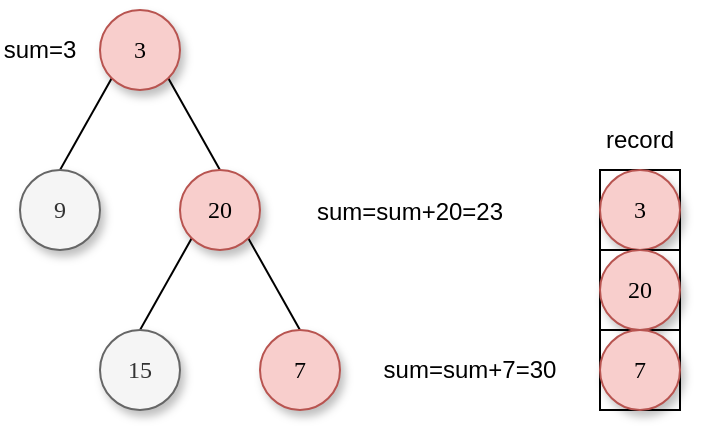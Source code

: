 <mxfile version="16.1.0" type="github">
  <diagram id="dbqqi3C47ijJKA_Fh1tV" name="第 1 页">
    <mxGraphModel dx="1042" dy="-622" grid="1" gridSize="10" guides="1" tooltips="1" connect="1" arrows="1" fold="1" page="1" pageScale="1" pageWidth="827" pageHeight="1169" math="0" shadow="0">
      <root>
        <mxCell id="0" />
        <mxCell id="1" parent="0" />
        <mxCell id="89kvmyf3B6sa9Tdo-k7o-1" style="rounded=0;orthogonalLoop=1;jettySize=auto;html=1;exitX=0;exitY=1;exitDx=0;exitDy=0;entryX=0.5;entryY=0;entryDx=0;entryDy=0;endArrow=none;endFill=0;sketch=0;" edge="1" parent="1" source="89kvmyf3B6sa9Tdo-k7o-3" target="89kvmyf3B6sa9Tdo-k7o-4">
          <mxGeometry relative="1" as="geometry" />
        </mxCell>
        <mxCell id="89kvmyf3B6sa9Tdo-k7o-2" style="edgeStyle=none;rounded=0;orthogonalLoop=1;jettySize=auto;html=1;exitX=1;exitY=1;exitDx=0;exitDy=0;entryX=0.5;entryY=0;entryDx=0;entryDy=0;endArrow=none;endFill=0;sketch=0;" edge="1" parent="1" source="89kvmyf3B6sa9Tdo-k7o-3" target="89kvmyf3B6sa9Tdo-k7o-7">
          <mxGeometry relative="1" as="geometry" />
        </mxCell>
        <mxCell id="89kvmyf3B6sa9Tdo-k7o-3" value="&lt;font face=&quot;Comic Sans MS&quot;&gt;3&lt;/font&gt;" style="ellipse;whiteSpace=wrap;html=1;fillColor=#f8cecc;strokeColor=#b85450;shadow=1;sketch=0;" vertex="1" parent="1">
          <mxGeometry x="350" y="1310" width="40" height="40" as="geometry" />
        </mxCell>
        <mxCell id="89kvmyf3B6sa9Tdo-k7o-4" value="&lt;font face=&quot;Comic Sans MS&quot;&gt;9&lt;/font&gt;" style="ellipse;whiteSpace=wrap;html=1;fillColor=#f5f5f5;strokeColor=#666666;shadow=1;fontColor=#333333;sketch=0;" vertex="1" parent="1">
          <mxGeometry x="310" y="1390" width="40" height="40" as="geometry" />
        </mxCell>
        <mxCell id="89kvmyf3B6sa9Tdo-k7o-5" style="edgeStyle=none;rounded=0;orthogonalLoop=1;jettySize=auto;html=1;exitX=0;exitY=1;exitDx=0;exitDy=0;entryX=0.5;entryY=0;entryDx=0;entryDy=0;endArrow=none;endFill=0;sketch=0;" edge="1" parent="1" source="89kvmyf3B6sa9Tdo-k7o-7" target="89kvmyf3B6sa9Tdo-k7o-8">
          <mxGeometry relative="1" as="geometry" />
        </mxCell>
        <mxCell id="89kvmyf3B6sa9Tdo-k7o-6" style="edgeStyle=none;rounded=0;orthogonalLoop=1;jettySize=auto;html=1;exitX=1;exitY=1;exitDx=0;exitDy=0;entryX=0.5;entryY=0;entryDx=0;entryDy=0;endArrow=none;endFill=0;sketch=0;" edge="1" parent="1" source="89kvmyf3B6sa9Tdo-k7o-7" target="89kvmyf3B6sa9Tdo-k7o-9">
          <mxGeometry relative="1" as="geometry" />
        </mxCell>
        <mxCell id="89kvmyf3B6sa9Tdo-k7o-7" value="&lt;font face=&quot;Comic Sans MS&quot;&gt;20&lt;/font&gt;" style="ellipse;whiteSpace=wrap;html=1;fillColor=#f8cecc;strokeColor=#b85450;shadow=1;sketch=0;" vertex="1" parent="1">
          <mxGeometry x="390" y="1390" width="40" height="40" as="geometry" />
        </mxCell>
        <mxCell id="89kvmyf3B6sa9Tdo-k7o-8" value="&lt;font face=&quot;Comic Sans MS&quot;&gt;15&lt;/font&gt;" style="ellipse;whiteSpace=wrap;html=1;fillColor=#f5f5f5;strokeColor=#666666;shadow=1;fontColor=#333333;sketch=0;" vertex="1" parent="1">
          <mxGeometry x="350" y="1470" width="40" height="40" as="geometry" />
        </mxCell>
        <mxCell id="89kvmyf3B6sa9Tdo-k7o-9" value="&lt;font face=&quot;Comic Sans MS&quot;&gt;7&lt;/font&gt;" style="ellipse;whiteSpace=wrap;html=1;shadow=1;fillColor=#f8cecc;strokeColor=#b85450;sketch=0;" vertex="1" parent="1">
          <mxGeometry x="430" y="1470" width="40" height="40" as="geometry" />
        </mxCell>
        <mxCell id="89kvmyf3B6sa9Tdo-k7o-10" value="sum=3" style="text;html=1;strokeColor=none;fillColor=none;align=center;verticalAlign=middle;whiteSpace=wrap;rounded=0;" vertex="1" parent="1">
          <mxGeometry x="300" y="1310" width="40" height="39" as="geometry" />
        </mxCell>
        <mxCell id="89kvmyf3B6sa9Tdo-k7o-12" value="sum=sum+7=30" style="text;html=1;strokeColor=none;fillColor=none;align=center;verticalAlign=middle;whiteSpace=wrap;rounded=0;" vertex="1" parent="1">
          <mxGeometry x="480" y="1470" width="110" height="40" as="geometry" />
        </mxCell>
        <mxCell id="89kvmyf3B6sa9Tdo-k7o-13" value="sum=sum+20=23" style="text;html=1;strokeColor=none;fillColor=none;align=center;verticalAlign=middle;whiteSpace=wrap;rounded=0;" vertex="1" parent="1">
          <mxGeometry x="450" y="1391" width="110" height="40" as="geometry" />
        </mxCell>
        <mxCell id="89kvmyf3B6sa9Tdo-k7o-15" value="" style="rounded=0;whiteSpace=wrap;html=1;" vertex="1" parent="1">
          <mxGeometry x="600" y="1390" width="40" height="40" as="geometry" />
        </mxCell>
        <mxCell id="89kvmyf3B6sa9Tdo-k7o-16" value="&lt;font face=&quot;Comic Sans MS&quot;&gt;3&lt;/font&gt;" style="ellipse;whiteSpace=wrap;html=1;fillColor=#f8cecc;strokeColor=#b85450;shadow=1;sketch=0;" vertex="1" parent="1">
          <mxGeometry x="600" y="1390" width="40" height="40" as="geometry" />
        </mxCell>
        <mxCell id="89kvmyf3B6sa9Tdo-k7o-17" value="" style="rounded=0;whiteSpace=wrap;html=1;" vertex="1" parent="1">
          <mxGeometry x="600" y="1430" width="40" height="40" as="geometry" />
        </mxCell>
        <mxCell id="89kvmyf3B6sa9Tdo-k7o-19" value="" style="rounded=0;whiteSpace=wrap;html=1;" vertex="1" parent="1">
          <mxGeometry x="600" y="1470" width="40" height="40" as="geometry" />
        </mxCell>
        <mxCell id="89kvmyf3B6sa9Tdo-k7o-21" value="&lt;font face=&quot;Comic Sans MS&quot;&gt;20&lt;/font&gt;" style="ellipse;whiteSpace=wrap;html=1;fillColor=#f8cecc;strokeColor=#b85450;shadow=1;sketch=0;" vertex="1" parent="1">
          <mxGeometry x="600" y="1430" width="40" height="40" as="geometry" />
        </mxCell>
        <mxCell id="89kvmyf3B6sa9Tdo-k7o-22" value="&lt;font face=&quot;Comic Sans MS&quot;&gt;7&lt;/font&gt;" style="ellipse;whiteSpace=wrap;html=1;shadow=1;fillColor=#f8cecc;strokeColor=#b85450;sketch=0;" vertex="1" parent="1">
          <mxGeometry x="600" y="1470" width="40" height="40" as="geometry" />
        </mxCell>
        <mxCell id="89kvmyf3B6sa9Tdo-k7o-23" value="record" style="text;html=1;strokeColor=none;fillColor=none;align=center;verticalAlign=middle;whiteSpace=wrap;rounded=0;" vertex="1" parent="1">
          <mxGeometry x="590" y="1360" width="60" height="30" as="geometry" />
        </mxCell>
      </root>
    </mxGraphModel>
  </diagram>
</mxfile>
